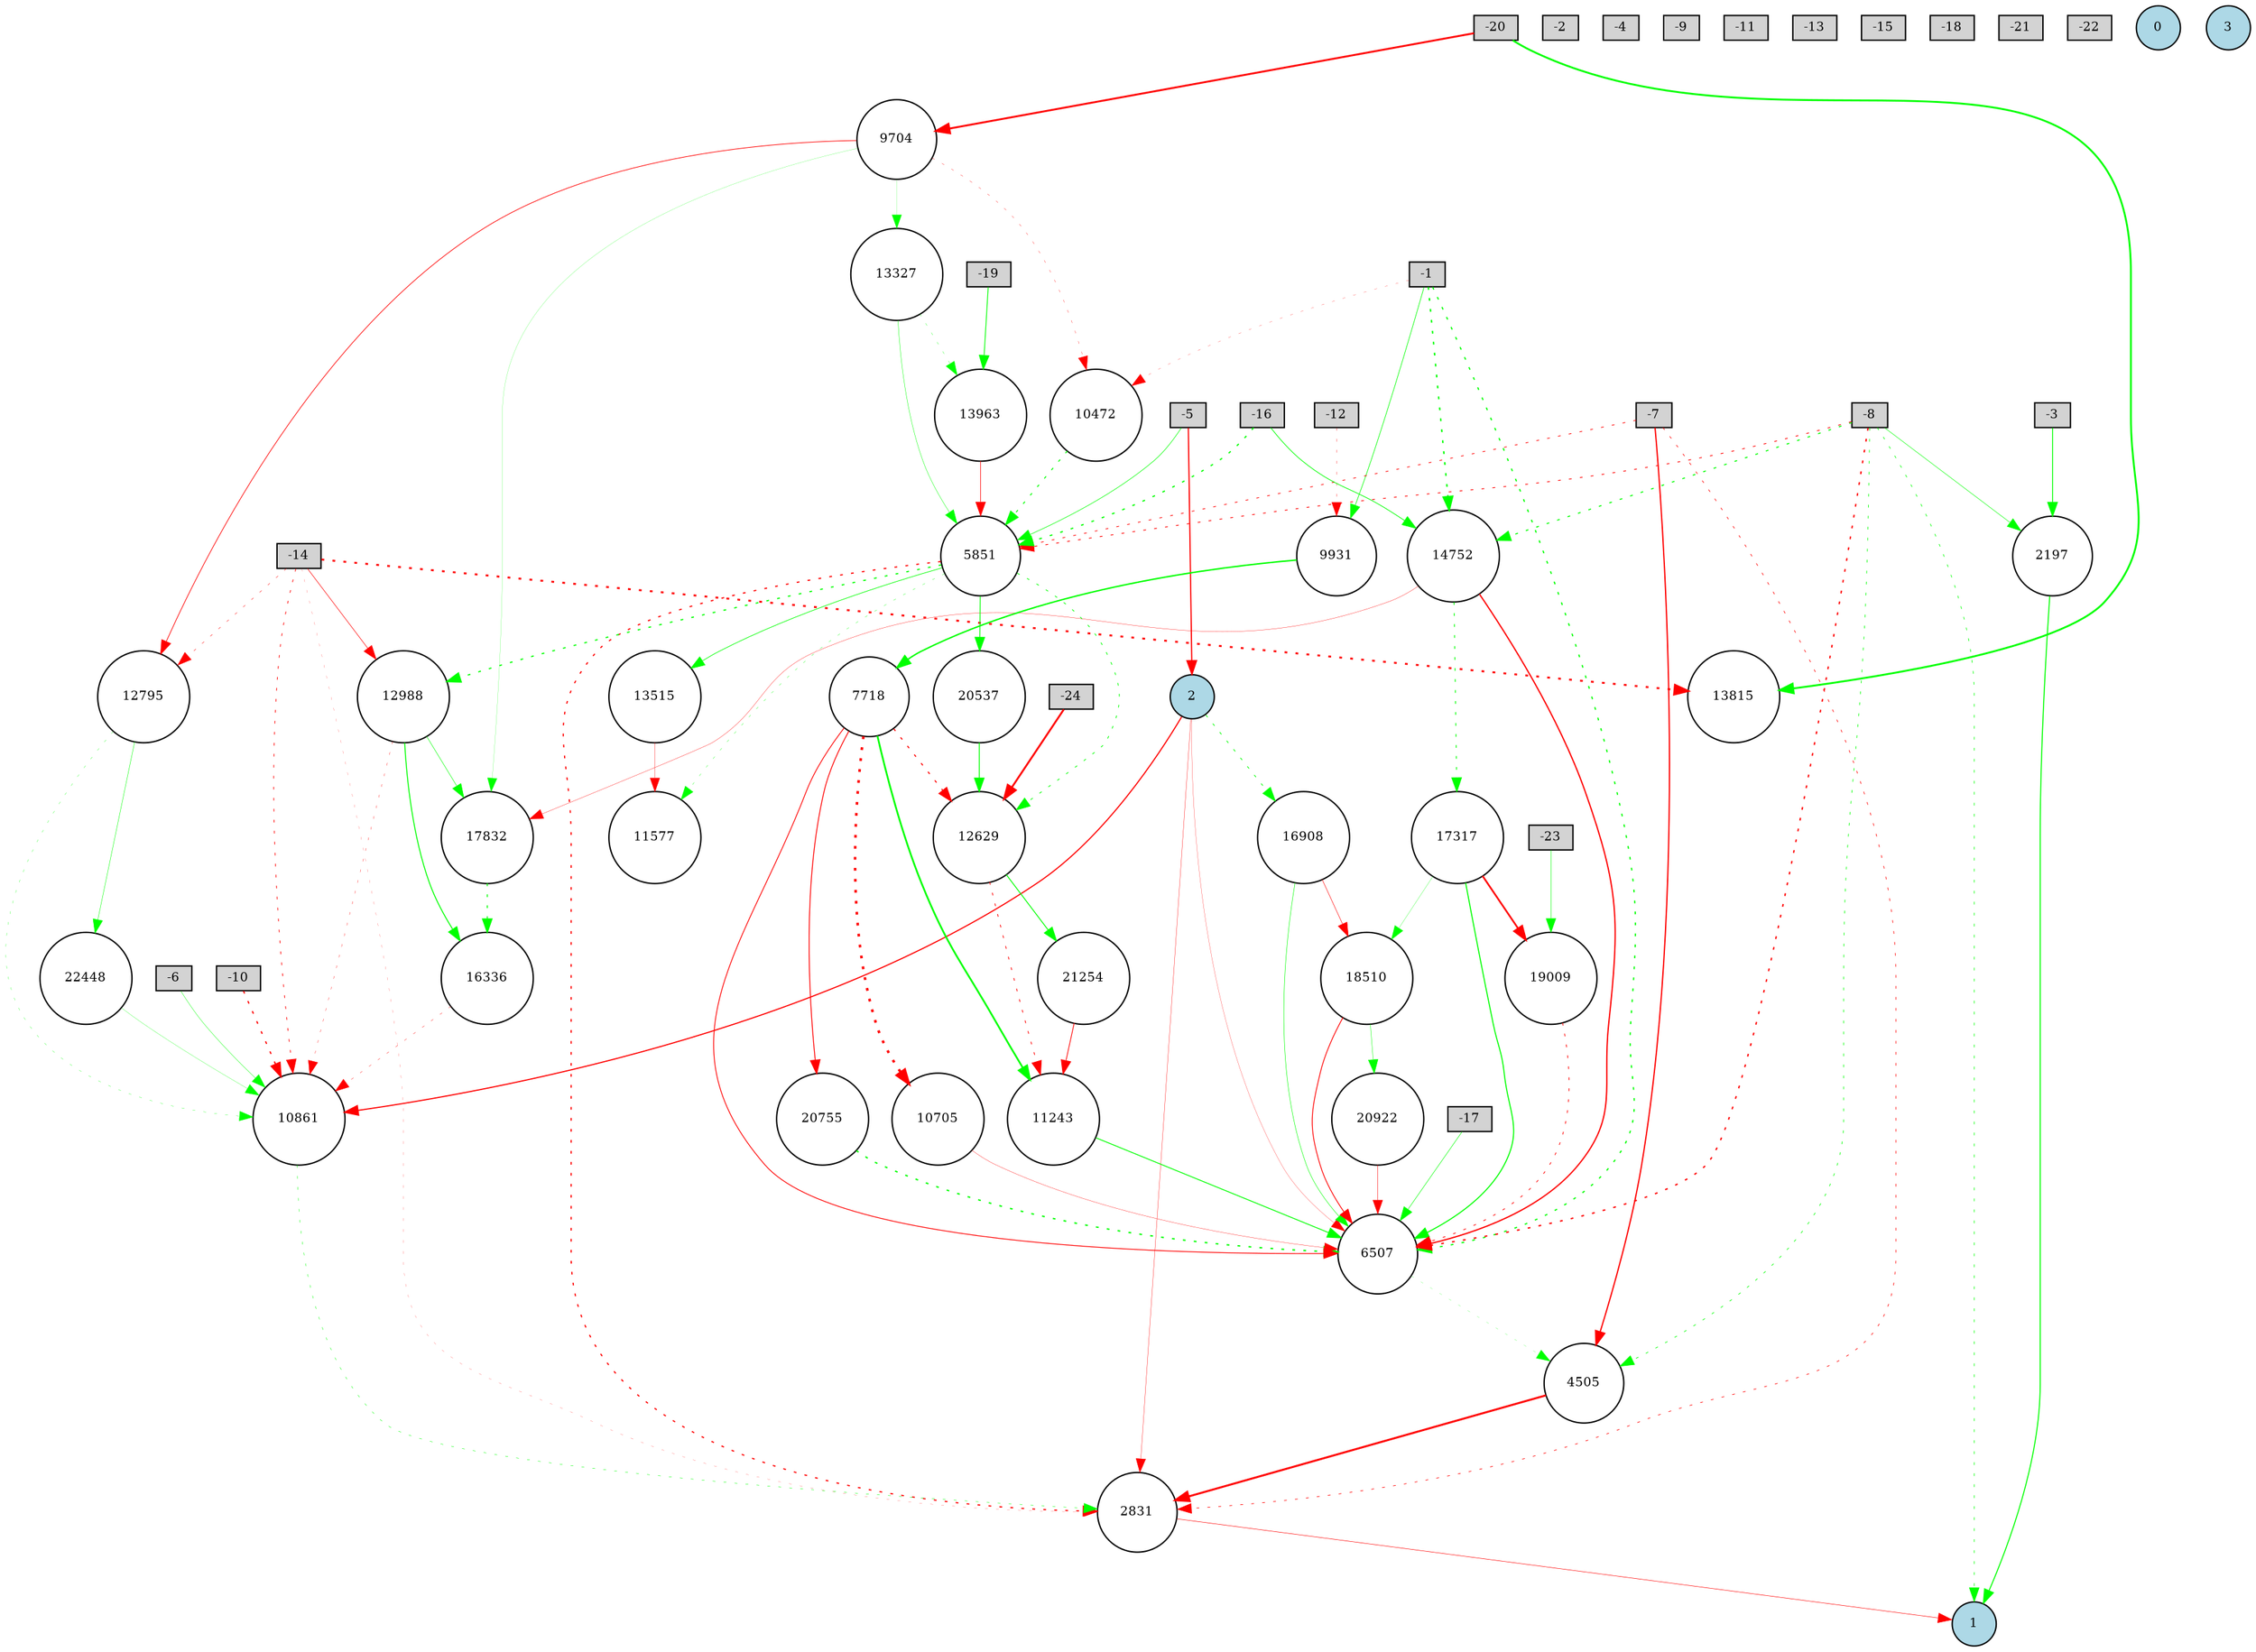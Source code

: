 digraph {
	node [fontsize=9 height=0.2 shape=circle width=0.2]
	-1 [fillcolor=lightgray shape=box style=filled]
	-2 [fillcolor=lightgray shape=box style=filled]
	-3 [fillcolor=lightgray shape=box style=filled]
	-4 [fillcolor=lightgray shape=box style=filled]
	-5 [fillcolor=lightgray shape=box style=filled]
	-6 [fillcolor=lightgray shape=box style=filled]
	-7 [fillcolor=lightgray shape=box style=filled]
	-8 [fillcolor=lightgray shape=box style=filled]
	-9 [fillcolor=lightgray shape=box style=filled]
	-10 [fillcolor=lightgray shape=box style=filled]
	-11 [fillcolor=lightgray shape=box style=filled]
	-12 [fillcolor=lightgray shape=box style=filled]
	-13 [fillcolor=lightgray shape=box style=filled]
	-14 [fillcolor=lightgray shape=box style=filled]
	-15 [fillcolor=lightgray shape=box style=filled]
	-16 [fillcolor=lightgray shape=box style=filled]
	-17 [fillcolor=lightgray shape=box style=filled]
	-18 [fillcolor=lightgray shape=box style=filled]
	-19 [fillcolor=lightgray shape=box style=filled]
	-20 [fillcolor=lightgray shape=box style=filled]
	-21 [fillcolor=lightgray shape=box style=filled]
	-22 [fillcolor=lightgray shape=box style=filled]
	-23 [fillcolor=lightgray shape=box style=filled]
	-24 [fillcolor=lightgray shape=box style=filled]
	0 [fillcolor=lightblue style=filled]
	1 [fillcolor=lightblue style=filled]
	2 [fillcolor=lightblue style=filled]
	3 [fillcolor=lightblue style=filled]
	21254 [fillcolor=white style=filled]
	13963 [fillcolor=white style=filled]
	16908 [fillcolor=white style=filled]
	13327 [fillcolor=white style=filled]
	2831 [fillcolor=white style=filled]
	20755 [fillcolor=white style=filled]
	2197 [fillcolor=white style=filled]
	4505 [fillcolor=white style=filled]
	14752 [fillcolor=white style=filled]
	17317 [fillcolor=white style=filled]
	7718 [fillcolor=white style=filled]
	17832 [fillcolor=white style=filled]
	22448 [fillcolor=white style=filled]
	20537 [fillcolor=white style=filled]
	11577 [fillcolor=white style=filled]
	20922 [fillcolor=white style=filled]
	12988 [fillcolor=white style=filled]
	19009 [fillcolor=white style=filled]
	9931 [fillcolor=white style=filled]
	13515 [fillcolor=white style=filled]
	18510 [fillcolor=white style=filled]
	16336 [fillcolor=white style=filled]
	10705 [fillcolor=white style=filled]
	12629 [fillcolor=white style=filled]
	5851 [fillcolor=white style=filled]
	9704 [fillcolor=white style=filled]
	10472 [fillcolor=white style=filled]
	6507 [fillcolor=white style=filled]
	11243 [fillcolor=white style=filled]
	10861 [fillcolor=white style=filled]
	13815 [fillcolor=white style=filled]
	12795 [fillcolor=white style=filled]
	7718 -> 20755 [color=red penwidth=0.6411435974197827 style=solid]
	11243 -> 6507 [color=green penwidth=0.642429594737606 style=solid]
	10705 -> 6507 [color=red penwidth=0.20440637686837393 style=solid]
	-12 -> 9931 [color=red penwidth=0.21785357139677297 style=dotted]
	2831 -> 1 [color=red penwidth=0.33785129076655696 style=solid]
	-1 -> 9931 [color=green penwidth=0.43122402750013944 style=solid]
	-16 -> 5851 [color=green penwidth=0.9047576037299178 style=dotted]
	20922 -> 6507 [color=red penwidth=0.28935169435305363 style=solid]
	5851 -> 13515 [color=green penwidth=0.4553420012832827 style=solid]
	-7 -> 2831 [color=red penwidth=0.4374145334736407 style=dotted]
	-8 -> 1 [color=green penwidth=0.4357436183291681 style=dotted]
	-8 -> 6507 [color=red penwidth=0.9877066426513227 style=dotted]
	17832 -> 16336 [color=green penwidth=0.6858083887815236 style=dotted]
	9704 -> 13327 [color=green penwidth=0.11348779625733996 style=solid]
	16908 -> 18510 [color=red penwidth=0.33693830857283436 style=solid]
	13515 -> 11577 [color=red penwidth=0.22588340781020952 style=solid]
	-23 -> 19009 [color=green penwidth=0.35809176916795515 style=solid]
	-8 -> 2197 [color=green penwidth=0.33959969739751733 style=solid]
	-5 -> 2 [color=red penwidth=0.8617360008854575 style=solid]
	-7 -> 4505 [color=red penwidth=0.9332905347529105 style=solid]
	-1 -> 6507 [color=green penwidth=0.8866871773547219 style=dotted]
	14752 -> 6507 [color=red penwidth=0.9493711906881268 style=solid]
	-7 -> 5851 [color=red penwidth=0.5116228021651221 style=dotted]
	12988 -> 10861 [color=red penwidth=0.21745900317186875 style=dotted]
	17317 -> 6507 [color=green penwidth=0.7810024554535187 style=solid]
	7718 -> 11243 [color=green penwidth=1.3006185074997736 style=solid]
	5851 -> 20537 [color=green penwidth=0.5983582357275108 style=solid]
	-1 -> 10472 [color=red penwidth=0.1514221094745445 style=dotted]
	-8 -> 4505 [color=green penwidth=0.44359664923194186 style=dotted]
	2 -> 10861 [color=red penwidth=0.8451466199474059 style=solid]
	-16 -> 14752 [color=green penwidth=0.5024192322449509 style=solid]
	-14 -> 12988 [color=red penwidth=0.38568924115674563 style=solid]
	12629 -> 21254 [color=green penwidth=0.6495604798471254 style=solid]
	18510 -> 20922 [color=green penwidth=0.2864157405182908 style=solid]
	12795 -> 10861 [color=green penwidth=0.18453864464873707 style=dotted]
	16336 -> 10861 [color=red penwidth=0.23012578061057246 style=dotted]
	9931 -> 7718 [color=green penwidth=1.0415899667246764 style=solid]
	-14 -> 2831 [color=red penwidth=0.12420968032292731 style=dotted]
	-20 -> 13815 [color=green penwidth=1.3515642439144586 style=solid]
	-24 -> 12629 [color=red penwidth=1.3734909254753918 style=solid]
	21254 -> 11243 [color=red penwidth=0.5491704116216524 style=solid]
	13963 -> 5851 [color=red penwidth=0.40872353484985935 style=solid]
	19009 -> 6507 [color=red penwidth=0.5183009127455749 style=dotted]
	22448 -> 10861 [color=green penwidth=0.16881906970123 style=solid]
	-20 -> 9704 [color=red penwidth=1.358821399733202 style=solid]
	-14 -> 10861 [color=red penwidth=0.4968565555807186 style=dotted]
	-5 -> 5851 [color=green penwidth=0.39503456163748063 style=solid]
	-10 -> 10861 [color=red penwidth=0.9119137637532339 style=dotted]
	5851 -> 12629 [color=green penwidth=0.519800881539973 style=dotted]
	-14 -> 12795 [color=red penwidth=0.27739814252886863 style=dotted]
	2 -> 6507 [color=red penwidth=0.16356114245457049 style=solid]
	14752 -> 17317 [color=green penwidth=0.5957625360950035 style=dotted]
	2 -> 16908 [color=green penwidth=0.530961634845389 style=dotted]
	-6 -> 10861 [color=green penwidth=0.2593735400591415 style=solid]
	-8 -> 14752 [color=green penwidth=0.7510012130123905 style=dotted]
	10472 -> 5851 [color=green penwidth=0.6968052715424019 style=dotted]
	14752 -> 17832 [color=red penwidth=0.207747257282774 style=solid]
	12988 -> 16336 [color=green penwidth=0.7103711539236371 style=solid]
	2197 -> 1 [color=green penwidth=0.7530417640540945 style=solid]
	10861 -> 2831 [color=green penwidth=0.2795606264713435 style=dotted]
	12795 -> 22448 [color=green penwidth=0.30000000000000004 style=solid]
	13327 -> 13963 [color=green penwidth=0.19824857453206893 style=dotted]
	9704 -> 17832 [color=green penwidth=0.1259598926472802 style=solid]
	16908 -> 6507 [color=green penwidth=0.34276633206641927 style=solid]
	4505 -> 2831 [color=red penwidth=1.440917213498072 style=solid]
	20537 -> 12629 [color=green penwidth=0.6299500354624005 style=solid]
	-19 -> 13963 [color=green penwidth=0.5947383195531417 style=solid]
	18510 -> 6507 [color=red penwidth=0.6070060304424475 style=solid]
	13327 -> 5851 [color=green penwidth=0.27337507979590636 style=solid]
	5851 -> 11577 [color=green penwidth=0.20423111546818554 style=dotted]
	-3 -> 2197 [color=green penwidth=0.6684627216253128 style=solid]
	7718 -> 6507 [color=red penwidth=0.603305167417643 style=solid]
	5851 -> 2831 [color=red penwidth=0.8618879175498383 style=dotted]
	-8 -> 5851 [color=red penwidth=0.5669111079318951 style=dotted]
	12988 -> 17832 [color=green penwidth=0.34711317195572056 style=solid]
	17317 -> 18510 [color=green penwidth=0.17796579844892496 style=solid]
	6507 -> 4505 [color=green penwidth=0.1287465243687256 style=dotted]
	5851 -> 12988 [color=green penwidth=0.8564712544987959 style=dotted]
	7718 -> 10705 [color=red penwidth=1.8502455018100155 style=dotted]
	-1 -> 14752 [color=green penwidth=1.043075037390773 style=dotted]
	-14 -> 13815 [color=red penwidth=1.4085568101925006 style=dotted]
	7718 -> 12629 [color=red penwidth=0.7878888074991207 style=dotted]
	-17 -> 6507 [color=green penwidth=0.35769186179289314 style=solid]
	9704 -> 10472 [color=red penwidth=0.19922273149914463 style=dotted]
	12629 -> 11243 [color=red penwidth=0.541575856781183 style=dotted]
	2 -> 2831 [color=red penwidth=0.227654881051563 style=solid]
	17317 -> 19009 [color=red penwidth=1.2723739311776914 style=solid]
	9704 -> 12795 [color=red penwidth=0.4873441075247228 style=solid]
	20755 -> 6507 [color=green penwidth=1.0083187785947707 style=dotted]
}
